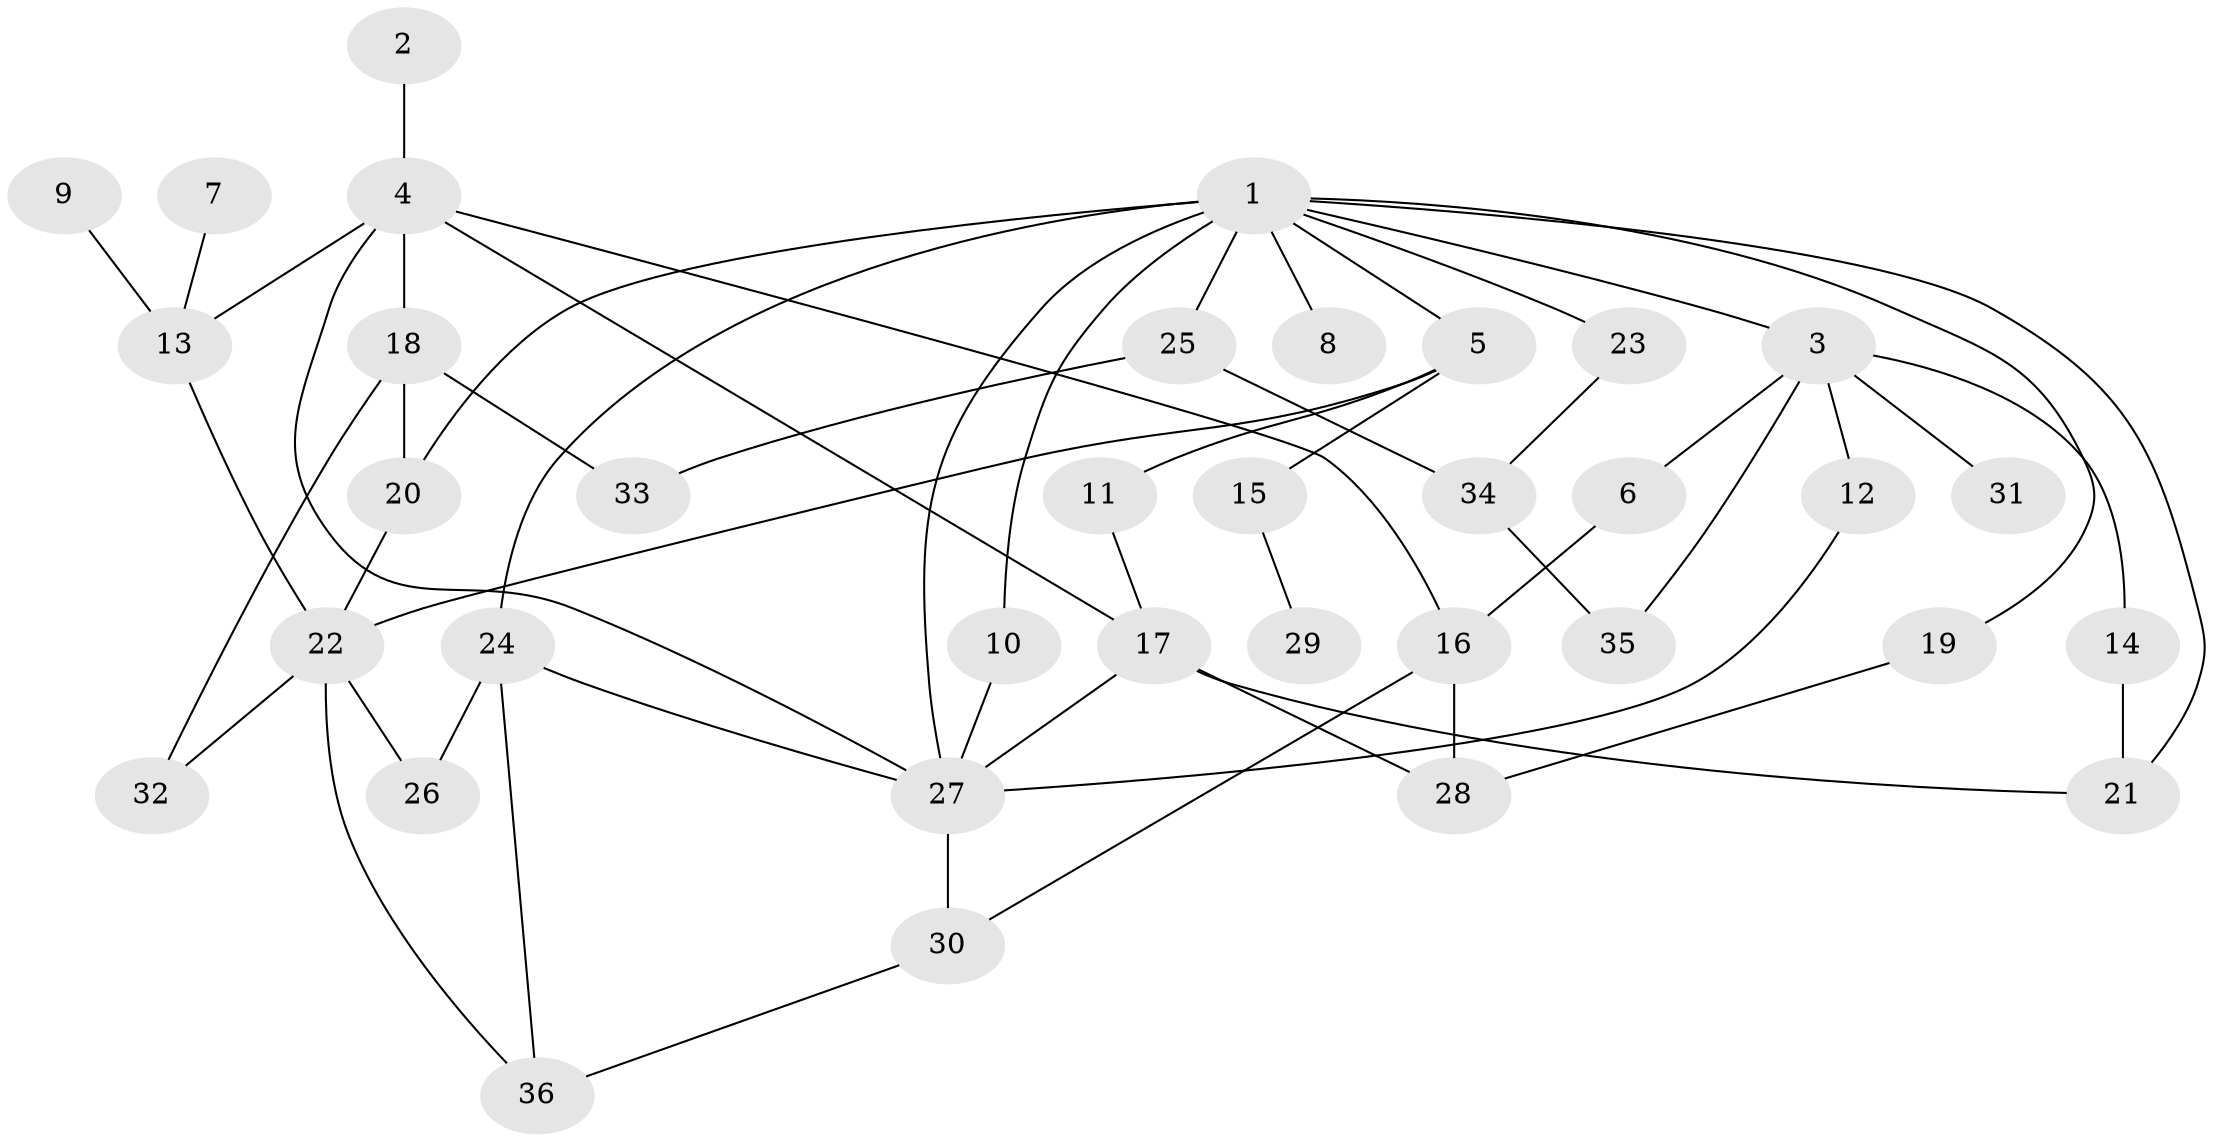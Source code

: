 // original degree distribution, {7: 0.027777777777777776, 4: 0.08333333333333333, 6: 0.013888888888888888, 2: 0.2916666666666667, 5: 0.06944444444444445, 3: 0.2777777777777778, 1: 0.2361111111111111}
// Generated by graph-tools (version 1.1) at 2025/25/03/09/25 03:25:31]
// undirected, 36 vertices, 56 edges
graph export_dot {
graph [start="1"]
  node [color=gray90,style=filled];
  1;
  2;
  3;
  4;
  5;
  6;
  7;
  8;
  9;
  10;
  11;
  12;
  13;
  14;
  15;
  16;
  17;
  18;
  19;
  20;
  21;
  22;
  23;
  24;
  25;
  26;
  27;
  28;
  29;
  30;
  31;
  32;
  33;
  34;
  35;
  36;
  1 -- 3 [weight=1.0];
  1 -- 5 [weight=1.0];
  1 -- 8 [weight=1.0];
  1 -- 10 [weight=1.0];
  1 -- 19 [weight=1.0];
  1 -- 20 [weight=2.0];
  1 -- 21 [weight=1.0];
  1 -- 23 [weight=1.0];
  1 -- 24 [weight=1.0];
  1 -- 25 [weight=1.0];
  1 -- 27 [weight=1.0];
  2 -- 4 [weight=1.0];
  3 -- 6 [weight=1.0];
  3 -- 12 [weight=1.0];
  3 -- 14 [weight=1.0];
  3 -- 31 [weight=1.0];
  3 -- 35 [weight=1.0];
  4 -- 13 [weight=1.0];
  4 -- 16 [weight=1.0];
  4 -- 17 [weight=1.0];
  4 -- 18 [weight=1.0];
  4 -- 27 [weight=1.0];
  5 -- 11 [weight=1.0];
  5 -- 15 [weight=1.0];
  5 -- 22 [weight=1.0];
  6 -- 16 [weight=1.0];
  7 -- 13 [weight=1.0];
  9 -- 13 [weight=1.0];
  10 -- 27 [weight=1.0];
  11 -- 17 [weight=1.0];
  12 -- 27 [weight=1.0];
  13 -- 22 [weight=1.0];
  14 -- 21 [weight=1.0];
  15 -- 29 [weight=1.0];
  16 -- 28 [weight=1.0];
  16 -- 30 [weight=1.0];
  17 -- 21 [weight=1.0];
  17 -- 27 [weight=1.0];
  17 -- 28 [weight=1.0];
  18 -- 20 [weight=1.0];
  18 -- 32 [weight=1.0];
  18 -- 33 [weight=1.0];
  19 -- 28 [weight=1.0];
  20 -- 22 [weight=1.0];
  22 -- 26 [weight=1.0];
  22 -- 32 [weight=1.0];
  22 -- 36 [weight=1.0];
  23 -- 34 [weight=1.0];
  24 -- 26 [weight=1.0];
  24 -- 27 [weight=1.0];
  24 -- 36 [weight=2.0];
  25 -- 33 [weight=1.0];
  25 -- 34 [weight=1.0];
  27 -- 30 [weight=1.0];
  30 -- 36 [weight=1.0];
  34 -- 35 [weight=1.0];
}
